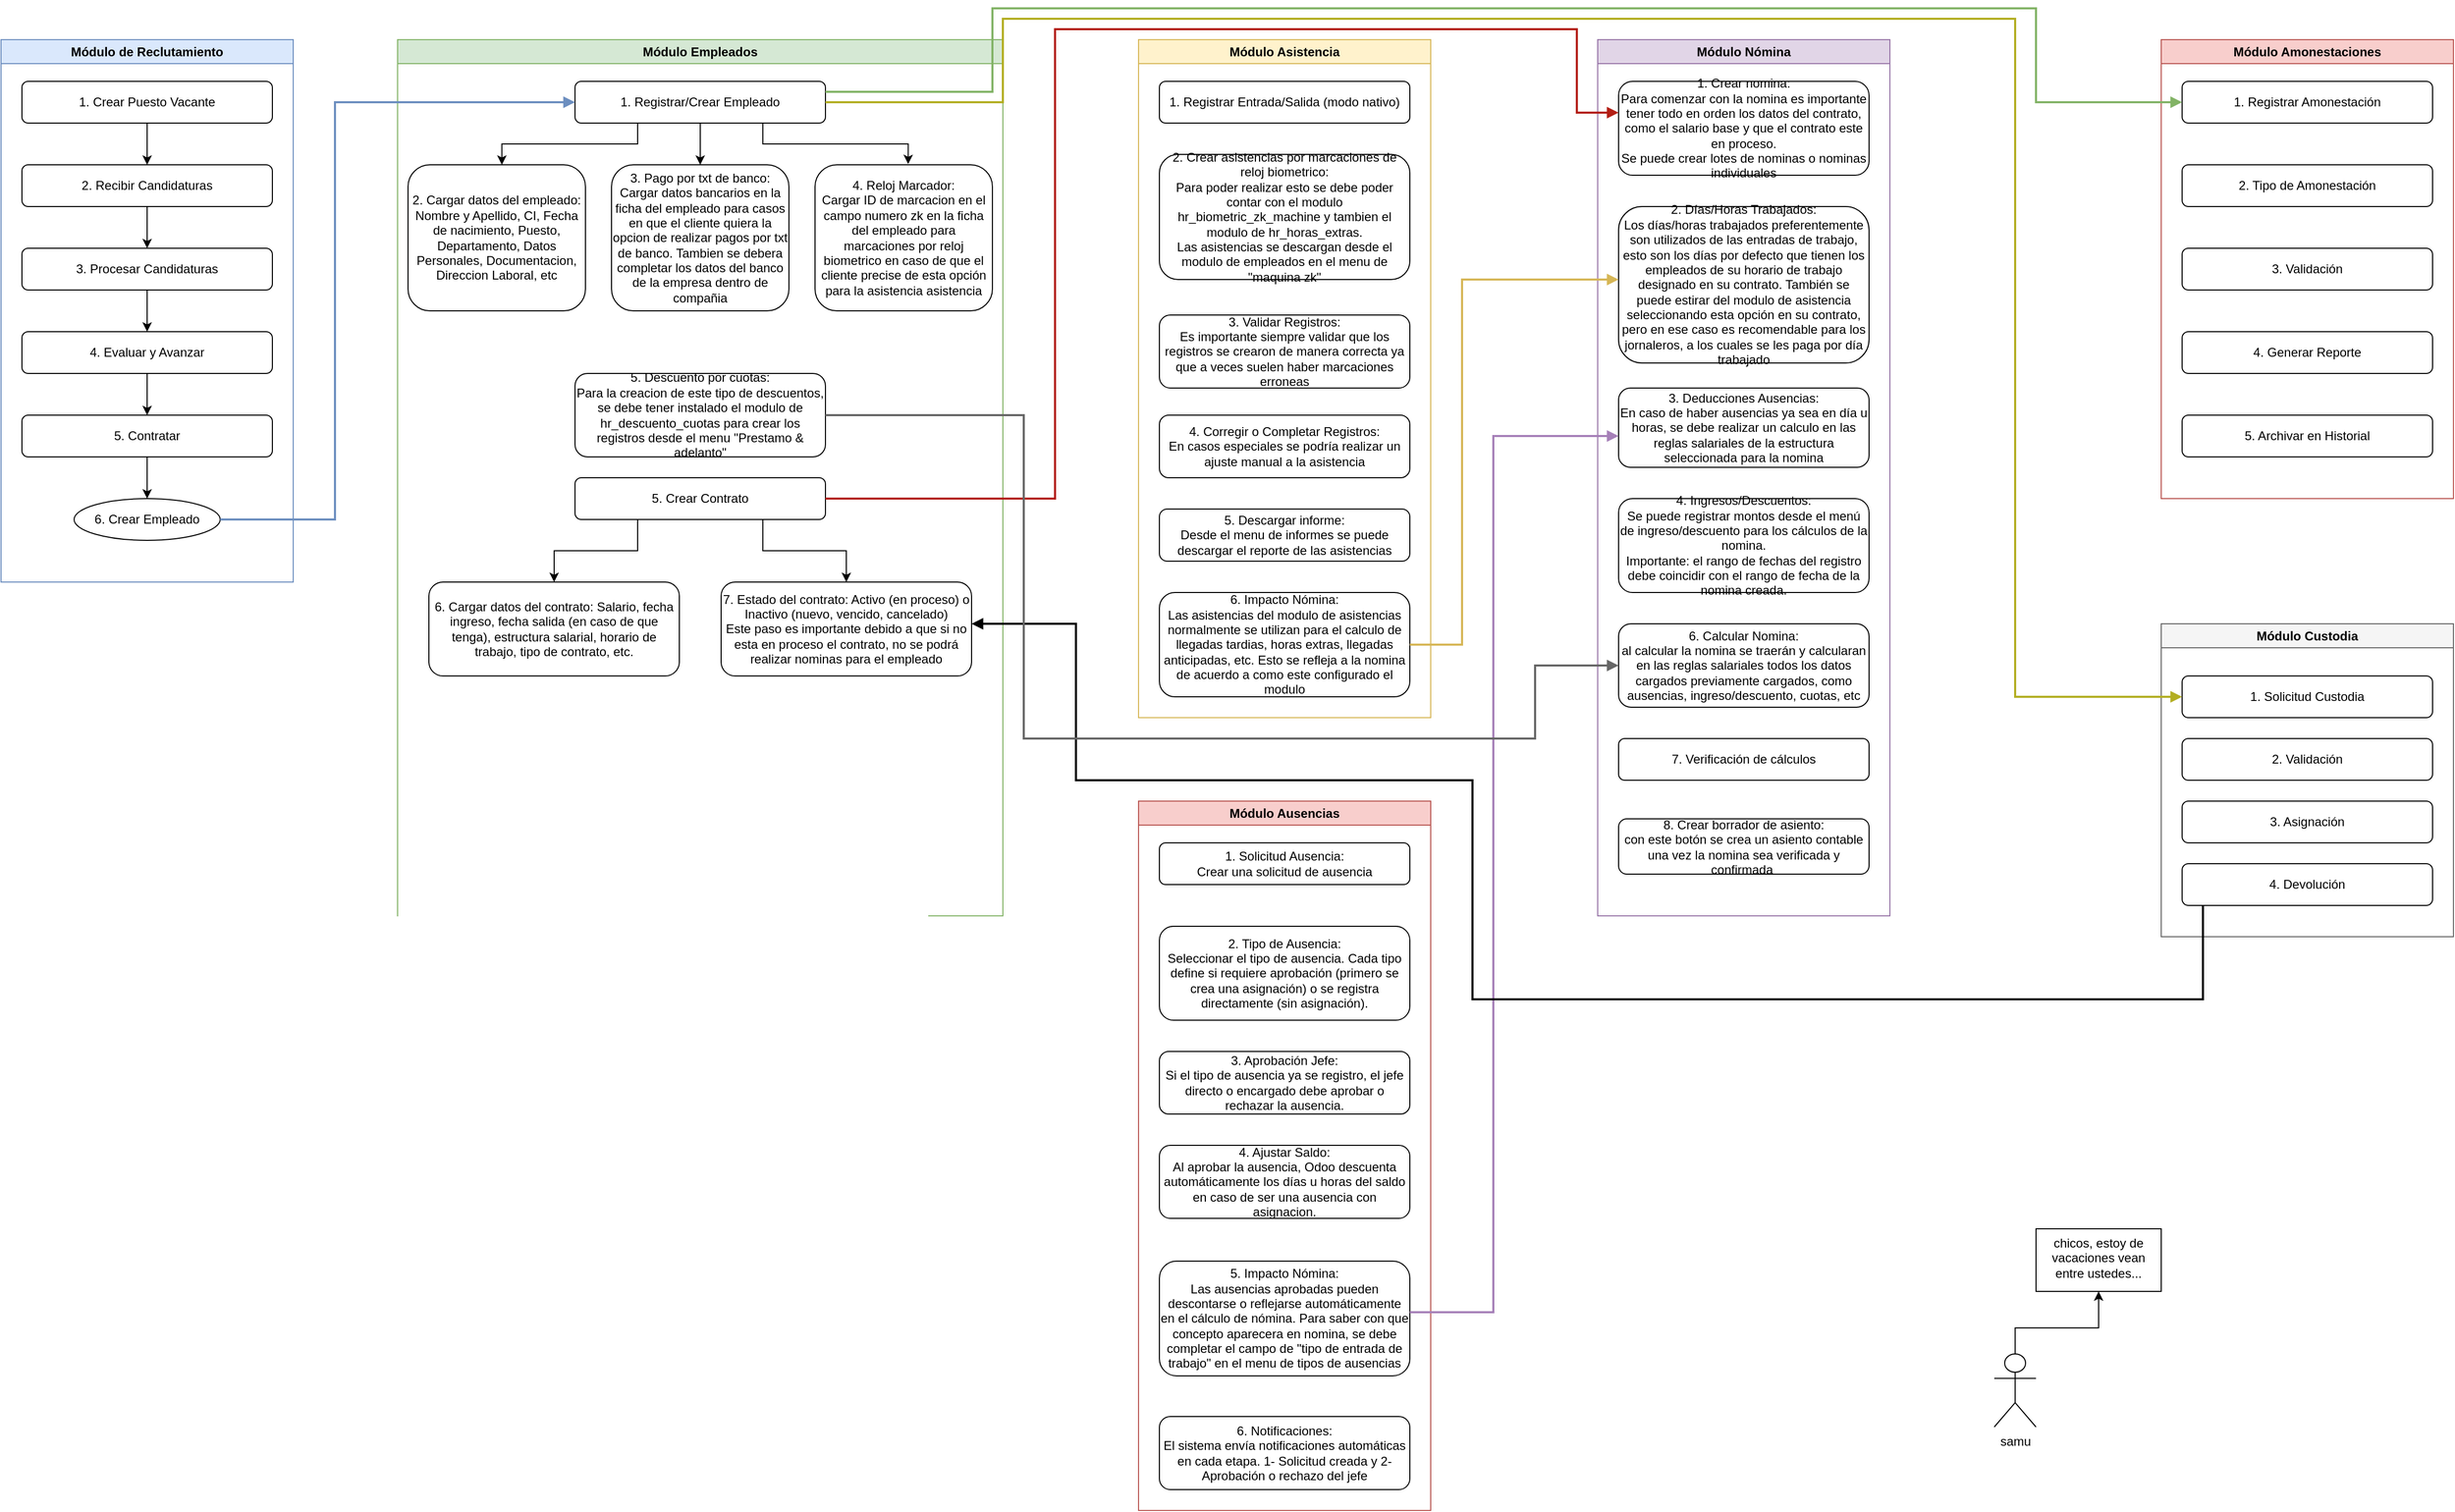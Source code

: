 <mxfile version="26.2.14">
  <diagram name="RRHH_Odoo_Flujo_Optimizado" id="X3b9cJ5aVg2Kd97cH52v">
    <mxGraphModel dx="1501" dy="779" grid="1" gridSize="10" guides="1" tooltips="1" connect="1" arrows="1" fold="1" page="1" pageScale="1" pageWidth="1169" pageHeight="827" math="0" shadow="0">
      <root>
        <mxCell id="0" />
        <mxCell id="1" parent="0" />
        <mxCell id="reclutamiento" value="Módulo de Reclutamiento" style="swimlane;whiteSpace=wrap;fillColor=#dae8fc;strokeColor=#6c8ebf;" parent="1" vertex="1">
          <mxGeometry x="40" y="80" width="280" height="520" as="geometry" />
        </mxCell>
        <mxCell id="7uCu36Cxa_jLhvMKCSyf-22" value="" style="edgeStyle=orthogonalEdgeStyle;rounded=0;orthogonalLoop=1;jettySize=auto;html=1;" edge="1" parent="reclutamiento" source="definir_requisitos" target="publicar_vacante">
          <mxGeometry relative="1" as="geometry" />
        </mxCell>
        <mxCell id="definir_requisitos" value="1. Crear Puesto Vacante" style="rounded=1;whiteSpace=wrap;" parent="reclutamiento" vertex="1">
          <mxGeometry x="20" y="40" width="240" height="40" as="geometry" />
        </mxCell>
        <mxCell id="7uCu36Cxa_jLhvMKCSyf-23" value="" style="edgeStyle=orthogonalEdgeStyle;rounded=0;orthogonalLoop=1;jettySize=auto;html=1;" edge="1" parent="reclutamiento" source="publicar_vacante" target="recibir_postulaciones">
          <mxGeometry relative="1" as="geometry" />
        </mxCell>
        <mxCell id="publicar_vacante" value="2. Recibir Candidaturas" style="rounded=1;whiteSpace=wrap;" parent="reclutamiento" vertex="1">
          <mxGeometry x="20" y="120" width="240" height="40" as="geometry" />
        </mxCell>
        <mxCell id="7uCu36Cxa_jLhvMKCSyf-24" value="" style="edgeStyle=orthogonalEdgeStyle;rounded=0;orthogonalLoop=1;jettySize=auto;html=1;" edge="1" parent="reclutamiento" source="recibir_postulaciones" target="evaluar_candidatos">
          <mxGeometry relative="1" as="geometry" />
        </mxCell>
        <mxCell id="recibir_postulaciones" value="3. Procesar Candidaturas" style="rounded=1;whiteSpace=wrap;" parent="reclutamiento" vertex="1">
          <mxGeometry x="20" y="200" width="240" height="40" as="geometry" />
        </mxCell>
        <mxCell id="7uCu36Cxa_jLhvMKCSyf-25" value="" style="edgeStyle=orthogonalEdgeStyle;rounded=0;orthogonalLoop=1;jettySize=auto;html=1;" edge="1" parent="reclutamiento" source="evaluar_candidatos" target="test_formulario">
          <mxGeometry relative="1" as="geometry" />
        </mxCell>
        <mxCell id="evaluar_candidatos" value="4. Evaluar y Avanzar" style="rounded=1;whiteSpace=wrap;" parent="reclutamiento" vertex="1">
          <mxGeometry x="20" y="280" width="240" height="40" as="geometry" />
        </mxCell>
        <mxCell id="7uCu36Cxa_jLhvMKCSyf-26" value="" style="edgeStyle=orthogonalEdgeStyle;rounded=0;orthogonalLoop=1;jettySize=auto;html=1;" edge="1" parent="reclutamiento" source="test_formulario" target="crear_empleado">
          <mxGeometry relative="1" as="geometry" />
        </mxCell>
        <mxCell id="test_formulario" value="5. Contratar" style="rounded=1;whiteSpace=wrap;" parent="reclutamiento" vertex="1">
          <mxGeometry x="20" y="360" width="240" height="40" as="geometry" />
        </mxCell>
        <mxCell id="crear_empleado" value="6. Crear Empleado" style="ellipse;whiteSpace=wrap;" parent="reclutamiento" vertex="1">
          <mxGeometry x="70" y="440" width="140" height="40" as="geometry" />
        </mxCell>
        <mxCell id="empleados" value="Módulo Empleados" style="swimlane;whiteSpace=wrap;fillColor=#d5e8d4;strokeColor=#82b366;" parent="1" vertex="1">
          <mxGeometry x="420" y="80" width="580" height="840" as="geometry" />
        </mxCell>
        <mxCell id="7uCu36Cxa_jLhvMKCSyf-19" value="" style="edgeStyle=orthogonalEdgeStyle;rounded=0;orthogonalLoop=1;jettySize=auto;html=1;" edge="1" parent="empleados" source="registro_empleado" target="actualizacion_periodica">
          <mxGeometry relative="1" as="geometry" />
        </mxCell>
        <mxCell id="registro_empleado" value="1. Registrar/Crear Empleado" style="rounded=1;whiteSpace=wrap;" parent="empleados" vertex="1">
          <mxGeometry x="170" y="40" width="240" height="40" as="geometry" />
        </mxCell>
        <mxCell id="asignacion_puesto" value="6. Cargar datos del contrato: Salario, fecha ingreso, fecha salida (en caso de que tenga), estructura salarial, horario de trabajo, tipo de contrato, etc." style="rounded=1;whiteSpace=wrap;" parent="empleados" vertex="1">
          <mxGeometry x="30" y="520" width="240" height="90" as="geometry" />
        </mxCell>
        <mxCell id="asignacion_departamento" value="2. Cargar datos del empleado: Nombre y Apellido, CI, Fecha de nacimiento, Puesto, Departamento, Datos Personales, Documentacion, Direccion Laboral, etc" style="rounded=1;whiteSpace=wrap;" parent="empleados" vertex="1">
          <mxGeometry x="10" y="120" width="170" height="140" as="geometry" />
        </mxCell>
        <mxCell id="7uCu36Cxa_jLhvMKCSyf-27" style="edgeStyle=orthogonalEdgeStyle;rounded=0;orthogonalLoop=1;jettySize=auto;html=1;exitX=0.25;exitY=1;exitDx=0;exitDy=0;entryX=0.5;entryY=0;entryDx=0;entryDy=0;" edge="1" parent="empleados" source="creacion_contrato" target="asignacion_puesto">
          <mxGeometry relative="1" as="geometry" />
        </mxCell>
        <mxCell id="7uCu36Cxa_jLhvMKCSyf-28" style="edgeStyle=orthogonalEdgeStyle;rounded=0;orthogonalLoop=1;jettySize=auto;html=1;exitX=0.75;exitY=1;exitDx=0;exitDy=0;entryX=0.5;entryY=0;entryDx=0;entryDy=0;" edge="1" parent="empleados" source="creacion_contrato" target="control_cambio_estado">
          <mxGeometry relative="1" as="geometry" />
        </mxCell>
        <mxCell id="creacion_contrato" value="5. Crear Contrato" style="rounded=1;whiteSpace=wrap;" parent="empleados" vertex="1">
          <mxGeometry x="170" y="420" width="240" height="40" as="geometry" />
        </mxCell>
        <mxCell id="actualizacion_periodica" value="3. Pago por txt de banco:&#xa;Cargar datos bancarios en la ficha del empleado para casos en que el cliente quiera la opcion de realizar pagos por txt de banco. Tambien se debera completar los datos del banco de la empresa dentro de compañia" style="rounded=1;whiteSpace=wrap;" parent="empleados" vertex="1">
          <mxGeometry x="205" y="120" width="170" height="140" as="geometry" />
        </mxCell>
        <mxCell id="control_cambio_estado" value="7. Estado del contrato: Activo (en proceso) o Inactivo (nuevo, vencido, cancelado)&#xa;Este paso es importante debido a que si no esta en proceso el contrato, no se podrá realizar nominas para el empleado" style="rounded=1;whiteSpace=wrap;" parent="empleados" vertex="1">
          <mxGeometry x="310" y="520" width="240" height="90" as="geometry" />
        </mxCell>
        <mxCell id="7uCu36Cxa_jLhvMKCSyf-5" value="4. Reloj Marcador:&#xa;Cargar ID de marcacion en el campo numero zk en la ficha del empleado para marcaciones por reloj biometrico en caso de que el cliente precise de esta opción para la asistencia asistencia" style="rounded=1;whiteSpace=wrap;" vertex="1" parent="empleados">
          <mxGeometry x="400" y="120" width="170" height="140" as="geometry" />
        </mxCell>
        <mxCell id="7uCu36Cxa_jLhvMKCSyf-13" value="5. Descuento por cuotas:&#xa;Para la creacion de este tipo de descuentos, se debe tener instalado el modulo de hr_descuento_cuotas para crear los registros desde el menu &quot;Prestamo &amp; adelanto&quot;" style="rounded=1;whiteSpace=wrap;" vertex="1" parent="empleados">
          <mxGeometry x="170" y="320" width="240" height="80" as="geometry" />
        </mxCell>
        <mxCell id="7uCu36Cxa_jLhvMKCSyf-20" style="edgeStyle=orthogonalEdgeStyle;rounded=0;orthogonalLoop=1;jettySize=auto;html=1;exitX=0.25;exitY=1;exitDx=0;exitDy=0;entryX=0.529;entryY=0;entryDx=0;entryDy=0;entryPerimeter=0;" edge="1" parent="empleados" source="registro_empleado" target="asignacion_departamento">
          <mxGeometry relative="1" as="geometry" />
        </mxCell>
        <mxCell id="7uCu36Cxa_jLhvMKCSyf-21" style="edgeStyle=orthogonalEdgeStyle;rounded=0;orthogonalLoop=1;jettySize=auto;html=1;exitX=0.75;exitY=1;exitDx=0;exitDy=0;entryX=0.525;entryY=-0.005;entryDx=0;entryDy=0;entryPerimeter=0;" edge="1" parent="empleados" source="registro_empleado" target="7uCu36Cxa_jLhvMKCSyf-5">
          <mxGeometry relative="1" as="geometry" />
        </mxCell>
        <mxCell id="asistencia" value="Módulo Asistencia" style="swimlane;whiteSpace=wrap;fillColor=#fff2cc;strokeColor=#d6b656;strokeWidth=1;" parent="1" vertex="1">
          <mxGeometry x="1130" y="80" width="280" height="650" as="geometry" />
        </mxCell>
        <mxCell id="registro_entrada" value="1. Registrar Entrada/Salida (modo nativo)" style="rounded=1;whiteSpace=wrap;" parent="asistencia" vertex="1">
          <mxGeometry x="20" y="40" width="240" height="40" as="geometry" />
        </mxCell>
        <mxCell id="registro_salida" value="2. Crear asistencias por marcaciones de reloj biometrico:&#xa;Para poder realizar esto se debe poder contar con el modulo hr_biometric_zk_machine y tambien el modulo de hr_horas_extras.&#xa;Las asistencias se descargan desde el modulo de empleados en el menu de &quot;maquina zk&quot;" style="rounded=1;whiteSpace=wrap;" parent="asistencia" vertex="1">
          <mxGeometry x="20" y="110" width="240" height="120" as="geometry" />
        </mxCell>
        <mxCell id="validacion_asistencia" value="3. Validar Registros:&#xa;Es importante siempre validar que los registros se crearon de manera correcta ya que a veces suelen haber marcaciones erroneas" style="rounded=1;whiteSpace=wrap;" parent="asistencia" vertex="1">
          <mxGeometry x="20" y="264" width="240" height="70" as="geometry" />
        </mxCell>
        <mxCell id="ajuste_manual" value="4. Corregir o Completar Registros:&#xa;En casos especiales se podría realizar un ajuste manual a la asistencia" style="rounded=1;whiteSpace=wrap;" parent="asistencia" vertex="1">
          <mxGeometry x="20" y="360" width="240" height="60" as="geometry" />
        </mxCell>
        <mxCell id="exportacion_nomina" value="6. Impacto Nómina:&#xa;Las asistencias del modulo de asistencias normalmente se utilizan para el calculo de llegadas tardias, horas extras, llegadas anticipadas, etc. Esto se refleja a la nomina de acuerdo a como este configurado el modulo" style="rounded=1;whiteSpace=wrap;" parent="asistencia" vertex="1">
          <mxGeometry x="20" y="530" width="240" height="100" as="geometry" />
        </mxCell>
        <mxCell id="7uCu36Cxa_jLhvMKCSyf-12" value="5. Descargar informe:&#xa;Desde el menu de informes se puede descargar el reporte de las asistencias" style="rounded=1;whiteSpace=wrap;" vertex="1" parent="asistencia">
          <mxGeometry x="20" y="450" width="240" height="50" as="geometry" />
        </mxCell>
        <mxCell id="ausencias" value="Módulo Ausencias" style="swimlane;whiteSpace=wrap;fillColor=#f8cecc;strokeColor=#b85450;" parent="1" vertex="1">
          <mxGeometry x="1130" y="810" width="280" height="680" as="geometry" />
        </mxCell>
        <mxCell id="creacion_solicitud" value="1. Solicitud Ausencia:&#xa;Crear una solicitud de ausencia" style="rounded=1;whiteSpace=wrap;" parent="ausencias" vertex="1">
          <mxGeometry x="20" y="40" width="240" height="40" as="geometry" />
        </mxCell>
        <mxCell id="seleccion_tipo_ausencia" value="2. Tipo de Ausencia:&#xa;Seleccionar el tipo de ausencia. Cada tipo define si requiere aprobación (primero se crea una asignación) o se registra directamente (sin asignación)." style="rounded=1;whiteSpace=wrap;fontStyle=0" parent="ausencias" vertex="1">
          <mxGeometry x="20" y="120" width="240" height="90" as="geometry" />
        </mxCell>
        <mxCell id="validacion_responsable" value="3. Aprobación Jefe:&#xa;Si el tipo de ausencia ya se registro, el jefe directo o encargado debe aprobar o rechazar la ausencia." style="rounded=1;whiteSpace=wrap;" parent="ausencias" vertex="1">
          <mxGeometry x="20" y="240" width="240" height="60" as="geometry" />
        </mxCell>
        <mxCell id="ajuste_saldo" value="4. Ajustar Saldo:&#xa;Al aprobar la ausencia, Odoo descuenta automáticamente los días u horas del saldo en caso de ser una ausencia con asignacion." style="rounded=1;whiteSpace=wrap;" parent="ausencias" vertex="1">
          <mxGeometry x="20" y="330" width="240" height="70" as="geometry" />
        </mxCell>
        <mxCell id="enlace_nomina" value="5. Impacto Nómina:&#xa;Las ausencias aprobadas pueden descontarse o reflejarse automáticamente en el cálculo de nómina. Para saber con que concepto aparecera en nomina, se debe completar el campo de &quot;tipo de entrada de trabajo&quot; en el menu de tipos de ausencias" style="rounded=1;whiteSpace=wrap;" parent="ausencias" vertex="1">
          <mxGeometry x="20" y="441" width="240" height="110" as="geometry" />
        </mxCell>
        <mxCell id="notificaciones" value="6. Notificaciones:&#xa;El sistema envía notificaciones automáticas en cada etapa. 1- Solicitud creada y 2- Aprobación o rechazo del jefe" style="rounded=1;whiteSpace=wrap;" parent="ausencias" vertex="1">
          <mxGeometry x="20" y="590" width="240" height="70" as="geometry" />
        </mxCell>
        <mxCell id="nomina" value="Módulo Nómina" style="swimlane;whiteSpace=wrap;fillColor=#e1d5e7;strokeColor=#9673a6;" parent="1" vertex="1">
          <mxGeometry x="1570" y="80" width="280" height="840" as="geometry" />
        </mxCell>
        <mxCell id="calculo_salario_base" value="1. Crear nomina:&#xa;Para comenzar con la nomina es importante tener todo en orden los datos del contrato, como el salario base y que el contrato este en proceso.&#xa;Se puede crear lotes de nominas o nominas individuales" style="rounded=1;whiteSpace=wrap;" parent="nomina" vertex="1">
          <mxGeometry x="20" y="40" width="240" height="90" as="geometry" />
        </mxCell>
        <mxCell id="inclusion_horas_trabajadas" value="2. Días/Horas Trabajados:&#xa;Los días/horas trabajados preferentemente son utilizados de las entradas de trabajo, esto son los días por defecto que tienen los empleados de su horario de trabajo designado en su contrato. También se puede estirar del modulo de asistencia seleccionando esta opción en su contrato, pero en ese caso es recomendable para los jornaleros, a los cuales se les paga por día trabajado" style="rounded=1;whiteSpace=wrap;" parent="nomina" vertex="1">
          <mxGeometry x="20" y="160" width="240" height="150" as="geometry" />
        </mxCell>
        <mxCell id="inclusion_ausencias" value="3. Deducciones Ausencias:&#xa;En caso de haber ausencias ya sea en día u horas, se debe realizar un calculo en las reglas salariales de la estructura seleccionada para la nomina" style="rounded=1;whiteSpace=wrap;" parent="nomina" vertex="1">
          <mxGeometry x="20" y="334" width="240" height="76" as="geometry" />
        </mxCell>
        <mxCell id="generacion_asiento_contable" value="8. Crear borrador de asiento:&#xa;con este botón se crea un asiento contable una vez la nomina sea verificada y confirmada " style="rounded=1;whiteSpace=wrap;" parent="nomina" vertex="1">
          <mxGeometry x="20" y="747" width="240" height="53" as="geometry" />
        </mxCell>
        <mxCell id="validacion_recibo" value="7. Verificación de cálculos" style="rounded=1;whiteSpace=wrap;" parent="nomina" vertex="1">
          <mxGeometry x="20" y="670" width="240" height="40" as="geometry" />
        </mxCell>
        <mxCell id="generacion_recibo_nomina" value="6. Calcular Nomina:&#xa;al calcular la nomina se traerán y calcularan en las reglas salariales todos los datos cargados previamente cargados, como ausencias, ingreso/descuento, cuotas, etc" style="rounded=1;whiteSpace=wrap;" parent="nomina" vertex="1">
          <mxGeometry x="20" y="560" width="240" height="80" as="geometry" />
        </mxCell>
        <mxCell id="inclusion_inputs_adicionales" value="4. Ingresos/Descuentos:&#xa;Se puede registrar montos desde el menú de ingreso/descuento para los cálculos de la nomina.&#xa;Importante: el rango de fechas del registro debe coincidir con el rango de fecha de la nomina creada." style="rounded=1;whiteSpace=wrap;" parent="nomina" vertex="1">
          <mxGeometry x="20" y="440" width="240" height="90" as="geometry" />
        </mxCell>
        <mxCell id="custodia" value="Módulo Custodia" style="swimlane;whiteSpace=wrap;fillColor=#f5f5f5;strokeColor=#666666;" parent="1" vertex="1">
          <mxGeometry x="2110" y="640" width="280" height="300" as="geometry" />
        </mxCell>
        <mxCell id="registro_solicitud_custodia" value="1. Solicitud Custodia" style="rounded=1;whiteSpace=wrap;" parent="custodia" vertex="1">
          <mxGeometry x="20" y="50" width="240" height="40" as="geometry" />
        </mxCell>
        <mxCell id="validacion_custodia" value="2. Validación" style="rounded=1;whiteSpace=wrap;" parent="custodia" vertex="1">
          <mxGeometry x="20" y="110" width="240" height="40" as="geometry" />
        </mxCell>
        <mxCell id="asignacion_propiedad" value="3. Asignación" style="rounded=1;whiteSpace=wrap;" parent="custodia" vertex="1">
          <mxGeometry x="20" y="170" width="240" height="40" as="geometry" />
        </mxCell>
        <mxCell id="registro_devolucion" value="4. Devolución" style="rounded=1;whiteSpace=wrap;" parent="custodia" vertex="1">
          <mxGeometry x="20" y="230" width="240" height="40" as="geometry" />
        </mxCell>
        <mxCell id="amonestaciones" value="Módulo Amonestaciones" style="swimlane;whiteSpace=wrap;fillColor=#f8cecc;strokeColor=#b85450;" parent="1" vertex="1">
          <mxGeometry x="2110" y="80" width="280" height="440" as="geometry" />
        </mxCell>
        <mxCell id="registro_amonestacion" value="1. Registrar Amonestación" style="rounded=1;whiteSpace=wrap;" parent="amonestaciones" vertex="1">
          <mxGeometry x="20" y="40" width="240" height="40" as="geometry" />
        </mxCell>
        <mxCell id="definicion_tipo_amonestacion" value="2. Tipo de Amonestación" style="rounded=1;whiteSpace=wrap;" parent="amonestaciones" vertex="1">
          <mxGeometry x="20" y="120" width="240" height="40" as="geometry" />
        </mxCell>
        <mxCell id="validacion_amonestacion" value="3. Validación" style="rounded=1;whiteSpace=wrap;" parent="amonestaciones" vertex="1">
          <mxGeometry x="20" y="200" width="240" height="40" as="geometry" />
        </mxCell>
        <mxCell id="generacion_reporte_pdf" value="4. Generar Reporte" style="rounded=1;whiteSpace=wrap;" parent="amonestaciones" vertex="1">
          <mxGeometry x="20" y="280" width="240" height="40" as="geometry" />
        </mxCell>
        <mxCell id="archivo_historial_empleado" value="5. Archivar en Historial" style="rounded=1;whiteSpace=wrap;" parent="amonestaciones" vertex="1">
          <mxGeometry x="20" y="360" width="240" height="40" as="geometry" />
        </mxCell>
        <mxCell id="con_reclutamiento_empleados" style="edgeStyle=orthogonalEdgeStyle;rounded=0;endArrow=block;html=1;strokeColor=#6c8ebf;strokeWidth=2;exitX=1;exitY=0.5;exitDx=0;exitDy=0;" parent="1" source="crear_empleado" target="registro_empleado" edge="1">
          <mxGeometry relative="1" as="geometry">
            <mxPoint x="360" y="610" as="sourcePoint" />
            <mxPoint x="360" y="110" as="targetPoint" />
            <Array as="points">
              <mxPoint x="360" y="540" />
              <mxPoint x="360" y="140" />
            </Array>
          </mxGeometry>
        </mxCell>
        <mxCell id="con_empleados_nomina_contrato" style="edgeStyle=orthogonalEdgeStyle;rounded=0;endArrow=block;html=1;strokeColor=#B31F15;strokeWidth=2;fillColor=#FF1111;" parent="1" source="creacion_contrato" target="calculo_salario_base" edge="1">
          <mxGeometry relative="1" as="geometry">
            <Array as="points">
              <mxPoint x="1050" y="520" />
              <mxPoint x="1050" y="70" />
              <mxPoint x="1550" y="70" />
              <mxPoint x="1550" y="150" />
            </Array>
          </mxGeometry>
        </mxCell>
        <mxCell id="con_asistencia_nomina_horas" style="edgeStyle=orthogonalEdgeStyle;rounded=0;endArrow=block;html=1;strokeColor=#d6b656;strokeWidth=2;exitX=1;exitY=0.5;exitDx=0;exitDy=0;" parent="1" source="exportacion_nomina" target="inclusion_horas_trabajadas" edge="1">
          <mxGeometry relative="1" as="geometry">
            <Array as="points">
              <mxPoint x="1440" y="660" />
              <mxPoint x="1440" y="310" />
            </Array>
            <mxPoint x="1400" y="540" as="sourcePoint" />
          </mxGeometry>
        </mxCell>
        <mxCell id="con_ausencias_nomina_dias" style="edgeStyle=orthogonalEdgeStyle;rounded=0;endArrow=block;html=1;strokeColor=#A680B8;strokeWidth=2;" parent="1" source="enlace_nomina" target="inclusion_ausencias" edge="1">
          <mxGeometry relative="1" as="geometry">
            <Array as="points">
              <mxPoint x="1470" y="1300" />
              <mxPoint x="1470" y="460" />
            </Array>
          </mxGeometry>
        </mxCell>
        <mxCell id="con_empleado_amonestaciones" style="edgeStyle=orthogonalEdgeStyle;rounded=0;endArrow=block;html=1;strokeColor=#82b366;strokeWidth=2;" parent="1" source="registro_empleado" target="registro_amonestacion" edge="1">
          <mxGeometry relative="1" as="geometry">
            <Array as="points">
              <mxPoint x="990" y="130" />
              <mxPoint x="990" y="50" />
              <mxPoint x="1990" y="50" />
              <mxPoint x="1990" y="140" />
            </Array>
          </mxGeometry>
        </mxCell>
        <mxCell id="con_empleado_custodia" style="edgeStyle=orthogonalEdgeStyle;rounded=0;endArrow=block;html=1;strokeColor=#B3AE23;strokeWidth=2;" parent="1" source="registro_empleado" target="registro_solicitud_custodia" edge="1">
          <mxGeometry relative="1" as="geometry">
            <Array as="points">
              <mxPoint x="1000" y="140" />
              <mxPoint x="1000" y="60" />
              <mxPoint x="1970" y="60" />
              <mxPoint x="1970" y="710" />
            </Array>
          </mxGeometry>
        </mxCell>
        <mxCell id="con_custodia_estado" style="edgeStyle=orthogonalEdgeStyle;rounded=0;endArrow=block;html=1;strokeWidth=2;strokeColor=light-dark(#000000,#B3AE23);" parent="1" source="registro_devolucion" target="control_cambio_estado" edge="1">
          <mxGeometry relative="1" as="geometry">
            <Array as="points">
              <mxPoint x="2150" y="1000" />
              <mxPoint x="1450" y="1000" />
              <mxPoint x="1450" y="790" />
              <mxPoint x="1070" y="790" />
              <mxPoint x="1070" y="640" />
            </Array>
          </mxGeometry>
        </mxCell>
        <mxCell id="7uCu36Cxa_jLhvMKCSyf-15" style="edgeStyle=orthogonalEdgeStyle;rounded=0;orthogonalLoop=1;jettySize=auto;html=1;entryX=0;entryY=0.5;entryDx=0;entryDy=0;fillColor=#f5f5f5;strokeColor=#666666;strokeWidth=2;endArrow=block;endFill=1;" edge="1" parent="1" source="7uCu36Cxa_jLhvMKCSyf-13" target="generacion_recibo_nomina">
          <mxGeometry relative="1" as="geometry">
            <mxPoint x="1230" y="750" as="targetPoint" />
            <Array as="points">
              <mxPoint x="1020" y="440" />
              <mxPoint x="1020" y="750" />
              <mxPoint x="1510" y="750" />
              <mxPoint x="1510" y="680" />
            </Array>
          </mxGeometry>
        </mxCell>
        <mxCell id="7uCu36Cxa_jLhvMKCSyf-30" value="" style="edgeStyle=orthogonalEdgeStyle;rounded=0;orthogonalLoop=1;jettySize=auto;html=1;" edge="1" parent="1" source="7uCu36Cxa_jLhvMKCSyf-18" target="7uCu36Cxa_jLhvMKCSyf-29">
          <mxGeometry relative="1" as="geometry">
            <mxPoint x="1960" y="1340" as="sourcePoint" />
            <Array as="points">
              <mxPoint x="1970" y="1315" />
              <mxPoint x="2050" y="1315" />
            </Array>
          </mxGeometry>
        </mxCell>
        <mxCell id="7uCu36Cxa_jLhvMKCSyf-18" value="samu" style="shape=umlActor;verticalLabelPosition=bottom;verticalAlign=top;html=1;outlineConnect=0;" vertex="1" parent="1">
          <mxGeometry x="1950" y="1340" width="40" height="70" as="geometry" />
        </mxCell>
        <mxCell id="7uCu36Cxa_jLhvMKCSyf-29" value="chicos, estoy de vacaciones vean entre ustedes..." style="whiteSpace=wrap;html=1;verticalAlign=top;" vertex="1" parent="1">
          <mxGeometry x="1990" y="1220" width="120" height="60" as="geometry" />
        </mxCell>
      </root>
    </mxGraphModel>
  </diagram>
</mxfile>
